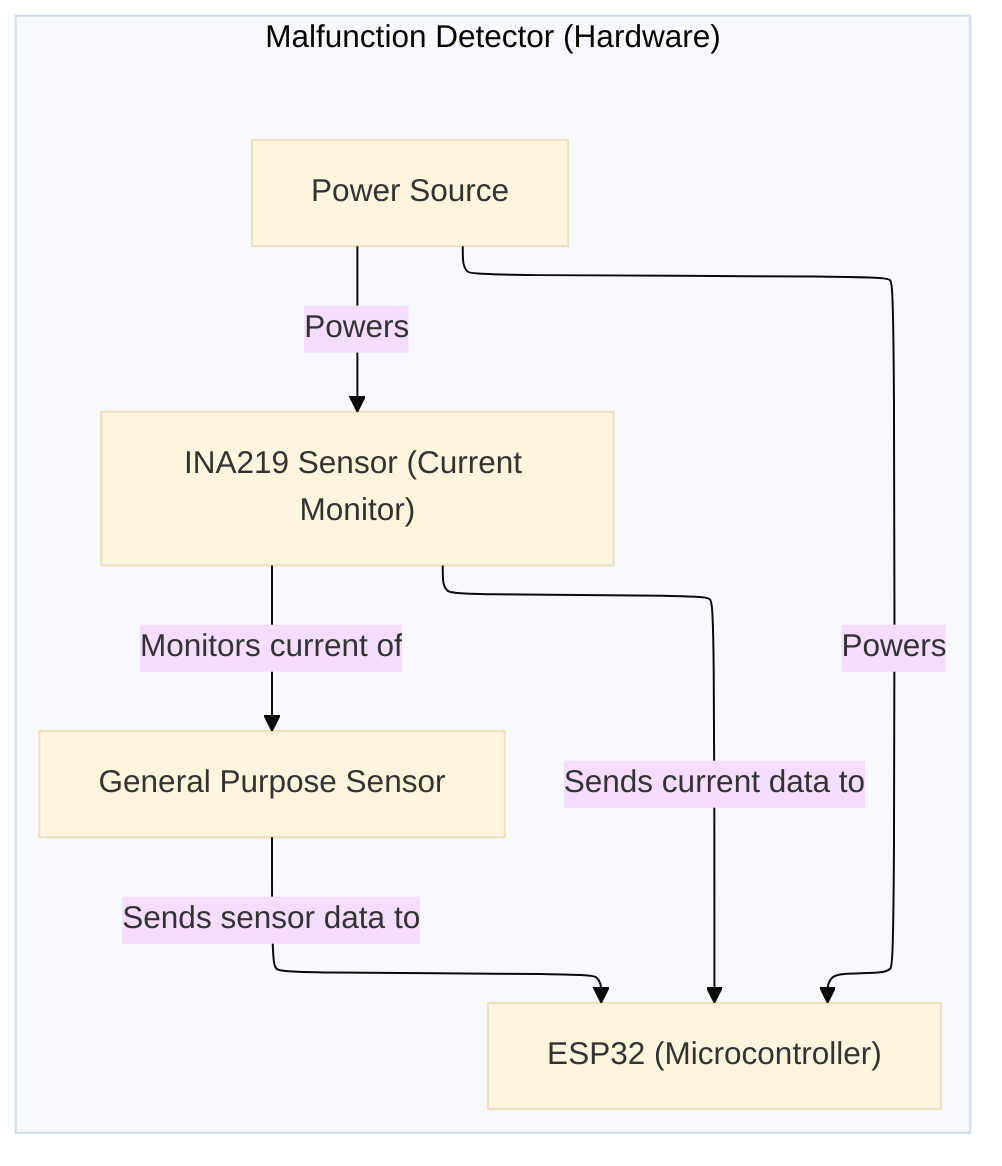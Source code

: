 ---
config:
  theme: base
  layout: elk
---
flowchart TD
    subgraph MalfunctionDetector["Malfunction Detector (Hardware)"]
        PowerSource["Power Source"]
        Sensor["General Purpose Sensor"]
        INA219["INA219 Sensor (Current Monitor)"]
        ESP32["ESP32 (Microcontroller)"]
    end
    PowerSource -- Powers --> INA219 & ESP32
    INA219 -- Monitors current of --> Sensor
    INA219 -- Sends current data to --> ESP32
    Sensor -- Sends sensor data to --> ESP32